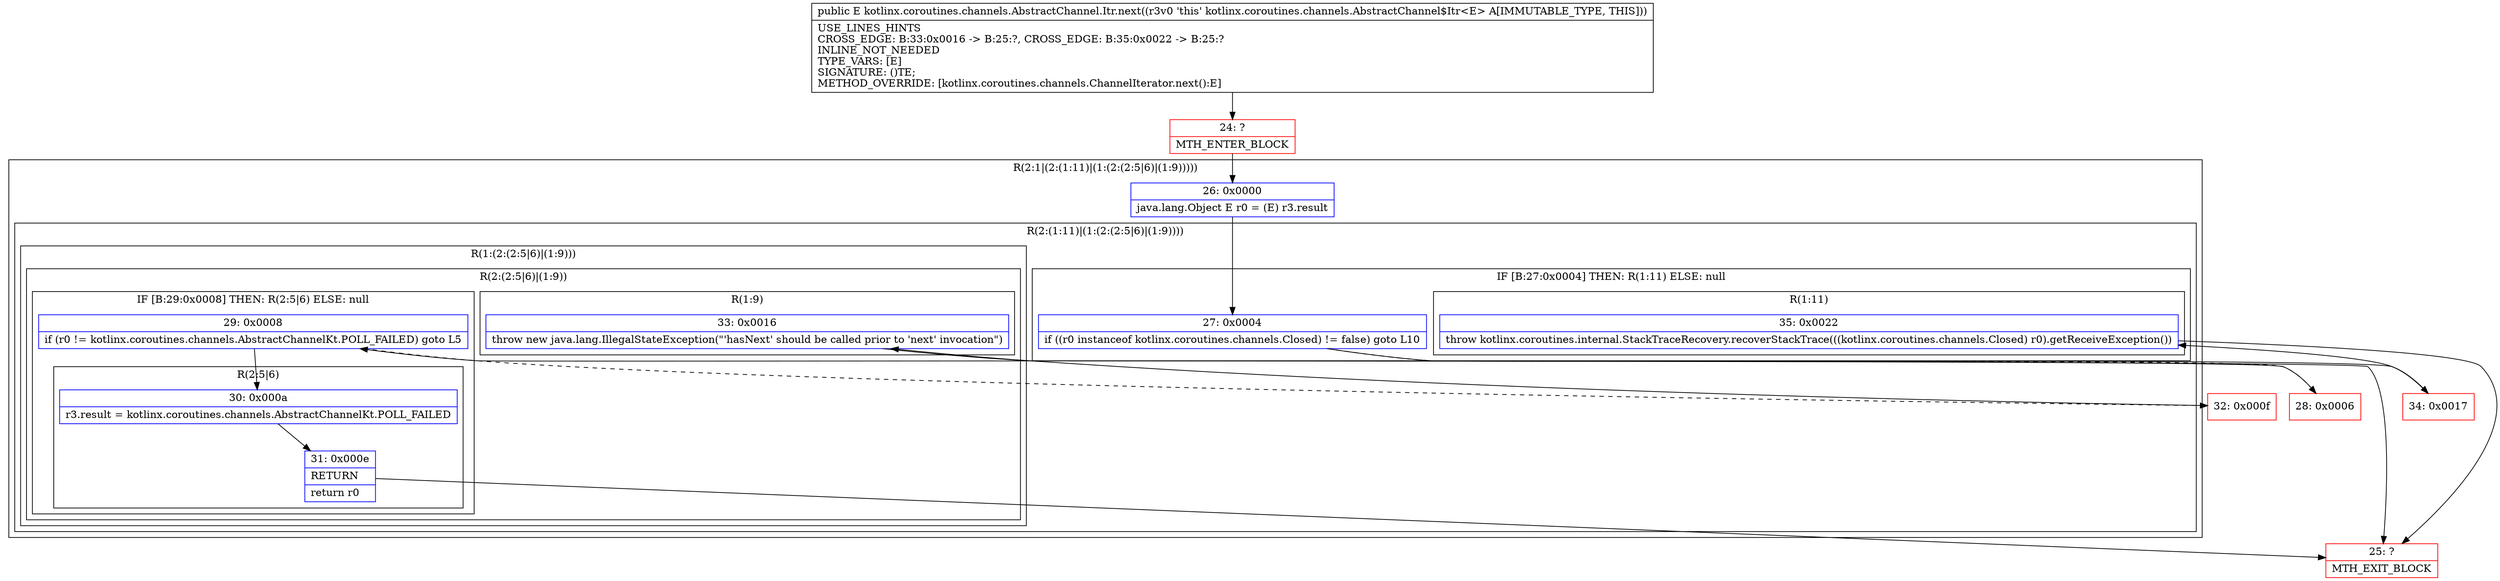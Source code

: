 digraph "CFG forkotlinx.coroutines.channels.AbstractChannel.Itr.next()Ljava\/lang\/Object;" {
subgraph cluster_Region_1606662033 {
label = "R(2:1|(2:(1:11)|(1:(2:(2:5|6)|(1:9)))))";
node [shape=record,color=blue];
Node_26 [shape=record,label="{26\:\ 0x0000|java.lang.Object E r0 = (E) r3.result\l}"];
subgraph cluster_Region_1728062868 {
label = "R(2:(1:11)|(1:(2:(2:5|6)|(1:9))))";
node [shape=record,color=blue];
subgraph cluster_IfRegion_1770221295 {
label = "IF [B:27:0x0004] THEN: R(1:11) ELSE: null";
node [shape=record,color=blue];
Node_27 [shape=record,label="{27\:\ 0x0004|if ((r0 instanceof kotlinx.coroutines.channels.Closed) != false) goto L10\l}"];
subgraph cluster_Region_1038206955 {
label = "R(1:11)";
node [shape=record,color=blue];
Node_35 [shape=record,label="{35\:\ 0x0022|throw kotlinx.coroutines.internal.StackTraceRecovery.recoverStackTrace(((kotlinx.coroutines.channels.Closed) r0).getReceiveException())\l}"];
}
}
subgraph cluster_Region_1223595164 {
label = "R(1:(2:(2:5|6)|(1:9)))";
node [shape=record,color=blue];
subgraph cluster_Region_1156393590 {
label = "R(2:(2:5|6)|(1:9))";
node [shape=record,color=blue];
subgraph cluster_IfRegion_1934914366 {
label = "IF [B:29:0x0008] THEN: R(2:5|6) ELSE: null";
node [shape=record,color=blue];
Node_29 [shape=record,label="{29\:\ 0x0008|if (r0 != kotlinx.coroutines.channels.AbstractChannelKt.POLL_FAILED) goto L5\l}"];
subgraph cluster_Region_828976634 {
label = "R(2:5|6)";
node [shape=record,color=blue];
Node_30 [shape=record,label="{30\:\ 0x000a|r3.result = kotlinx.coroutines.channels.AbstractChannelKt.POLL_FAILED\l}"];
Node_31 [shape=record,label="{31\:\ 0x000e|RETURN\l|return r0\l}"];
}
}
subgraph cluster_Region_2024770254 {
label = "R(1:9)";
node [shape=record,color=blue];
Node_33 [shape=record,label="{33\:\ 0x0016|throw new java.lang.IllegalStateException(\"'hasNext' should be called prior to 'next' invocation\")\l}"];
}
}
}
}
}
Node_24 [shape=record,color=red,label="{24\:\ ?|MTH_ENTER_BLOCK\l}"];
Node_28 [shape=record,color=red,label="{28\:\ 0x0006}"];
Node_25 [shape=record,color=red,label="{25\:\ ?|MTH_EXIT_BLOCK\l}"];
Node_32 [shape=record,color=red,label="{32\:\ 0x000f}"];
Node_34 [shape=record,color=red,label="{34\:\ 0x0017}"];
MethodNode[shape=record,label="{public E kotlinx.coroutines.channels.AbstractChannel.Itr.next((r3v0 'this' kotlinx.coroutines.channels.AbstractChannel$Itr\<E\> A[IMMUTABLE_TYPE, THIS]))  | USE_LINES_HINTS\lCROSS_EDGE: B:33:0x0016 \-\> B:25:?, CROSS_EDGE: B:35:0x0022 \-\> B:25:?\lINLINE_NOT_NEEDED\lTYPE_VARS: [E]\lSIGNATURE: ()TE;\lMETHOD_OVERRIDE: [kotlinx.coroutines.channels.ChannelIterator.next():E]\l}"];
MethodNode -> Node_24;Node_26 -> Node_27;
Node_27 -> Node_28[style=dashed];
Node_27 -> Node_34;
Node_35 -> Node_25;
Node_29 -> Node_30;
Node_29 -> Node_32[style=dashed];
Node_30 -> Node_31;
Node_31 -> Node_25;
Node_33 -> Node_25;
Node_24 -> Node_26;
Node_28 -> Node_29;
Node_32 -> Node_33;
Node_34 -> Node_35;
}

